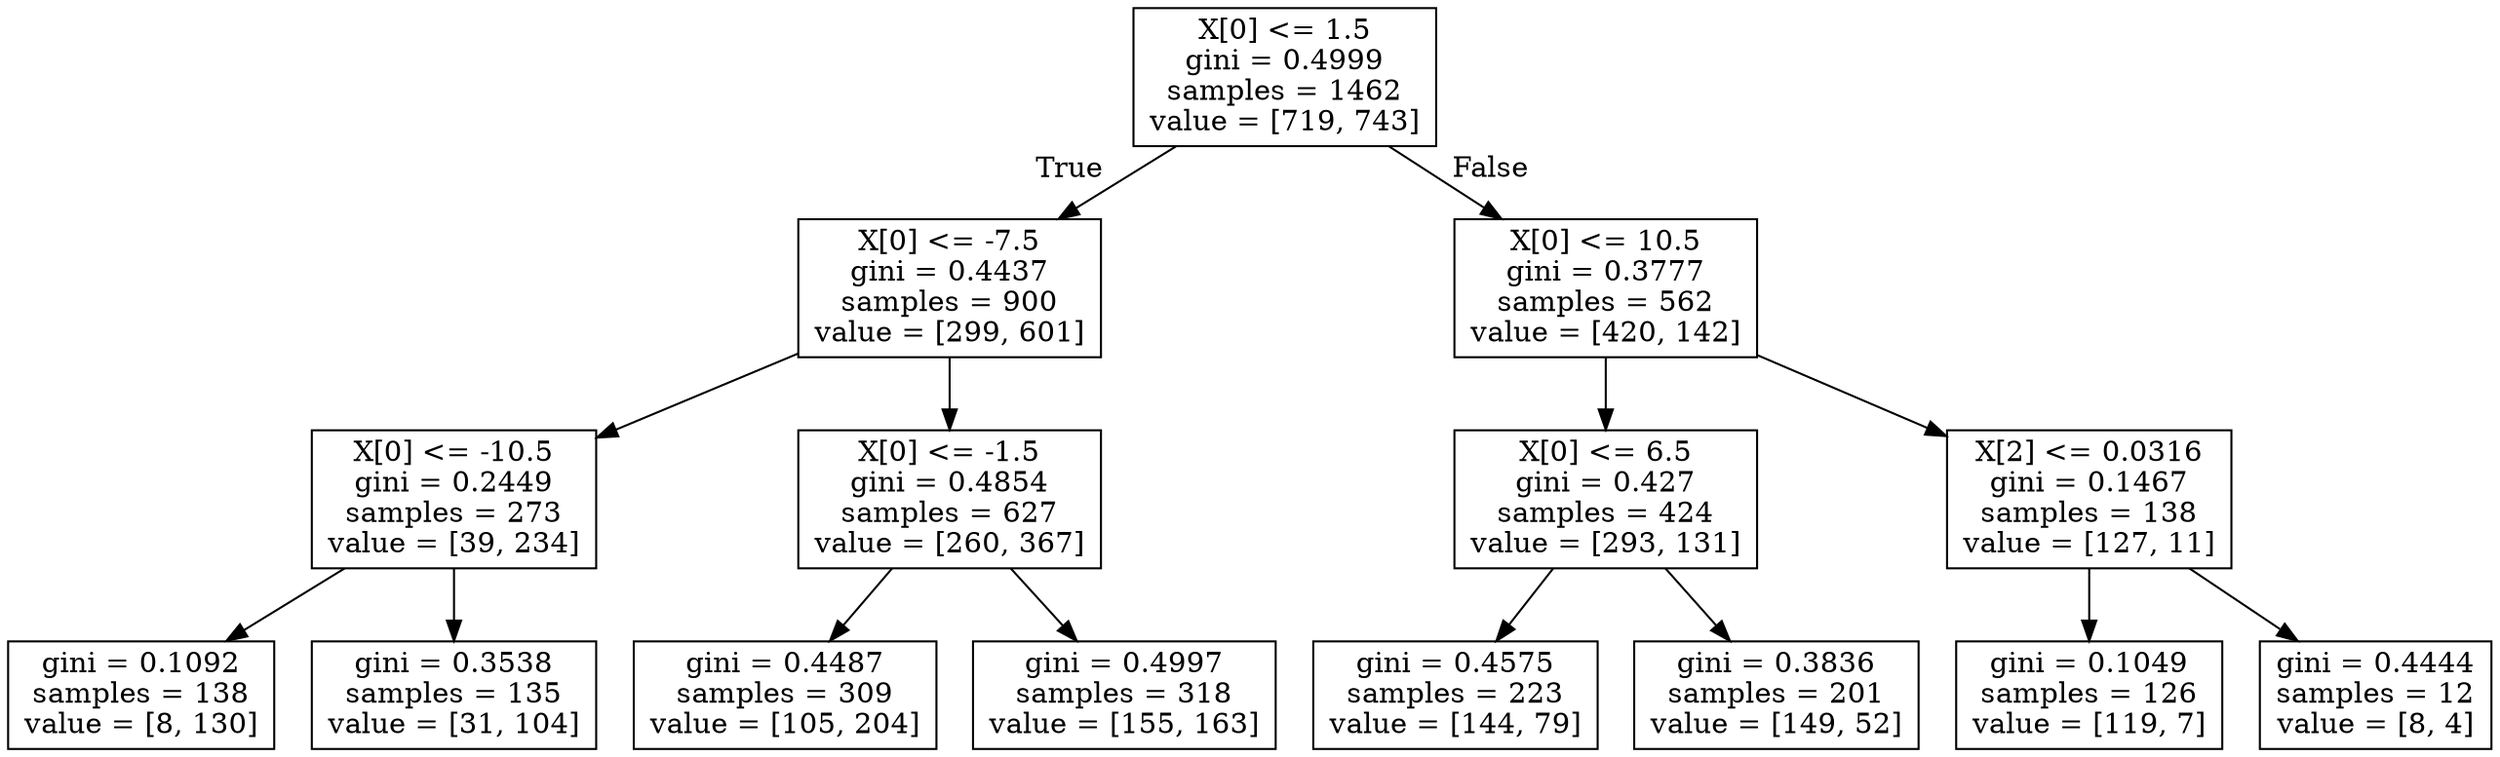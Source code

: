 digraph Tree {
node [shape=box] ;
0 [label="X[0] <= 1.5\ngini = 0.4999\nsamples = 1462\nvalue = [719, 743]"] ;
1 [label="X[0] <= -7.5\ngini = 0.4437\nsamples = 900\nvalue = [299, 601]"] ;
0 -> 1 [labeldistance=2.5, labelangle=45, headlabel="True"] ;
2 [label="X[0] <= -10.5\ngini = 0.2449\nsamples = 273\nvalue = [39, 234]"] ;
1 -> 2 ;
3 [label="gini = 0.1092\nsamples = 138\nvalue = [8, 130]"] ;
2 -> 3 ;
4 [label="gini = 0.3538\nsamples = 135\nvalue = [31, 104]"] ;
2 -> 4 ;
5 [label="X[0] <= -1.5\ngini = 0.4854\nsamples = 627\nvalue = [260, 367]"] ;
1 -> 5 ;
6 [label="gini = 0.4487\nsamples = 309\nvalue = [105, 204]"] ;
5 -> 6 ;
7 [label="gini = 0.4997\nsamples = 318\nvalue = [155, 163]"] ;
5 -> 7 ;
8 [label="X[0] <= 10.5\ngini = 0.3777\nsamples = 562\nvalue = [420, 142]"] ;
0 -> 8 [labeldistance=2.5, labelangle=-45, headlabel="False"] ;
9 [label="X[0] <= 6.5\ngini = 0.427\nsamples = 424\nvalue = [293, 131]"] ;
8 -> 9 ;
10 [label="gini = 0.4575\nsamples = 223\nvalue = [144, 79]"] ;
9 -> 10 ;
11 [label="gini = 0.3836\nsamples = 201\nvalue = [149, 52]"] ;
9 -> 11 ;
12 [label="X[2] <= 0.0316\ngini = 0.1467\nsamples = 138\nvalue = [127, 11]"] ;
8 -> 12 ;
13 [label="gini = 0.1049\nsamples = 126\nvalue = [119, 7]"] ;
12 -> 13 ;
14 [label="gini = 0.4444\nsamples = 12\nvalue = [8, 4]"] ;
12 -> 14 ;
}